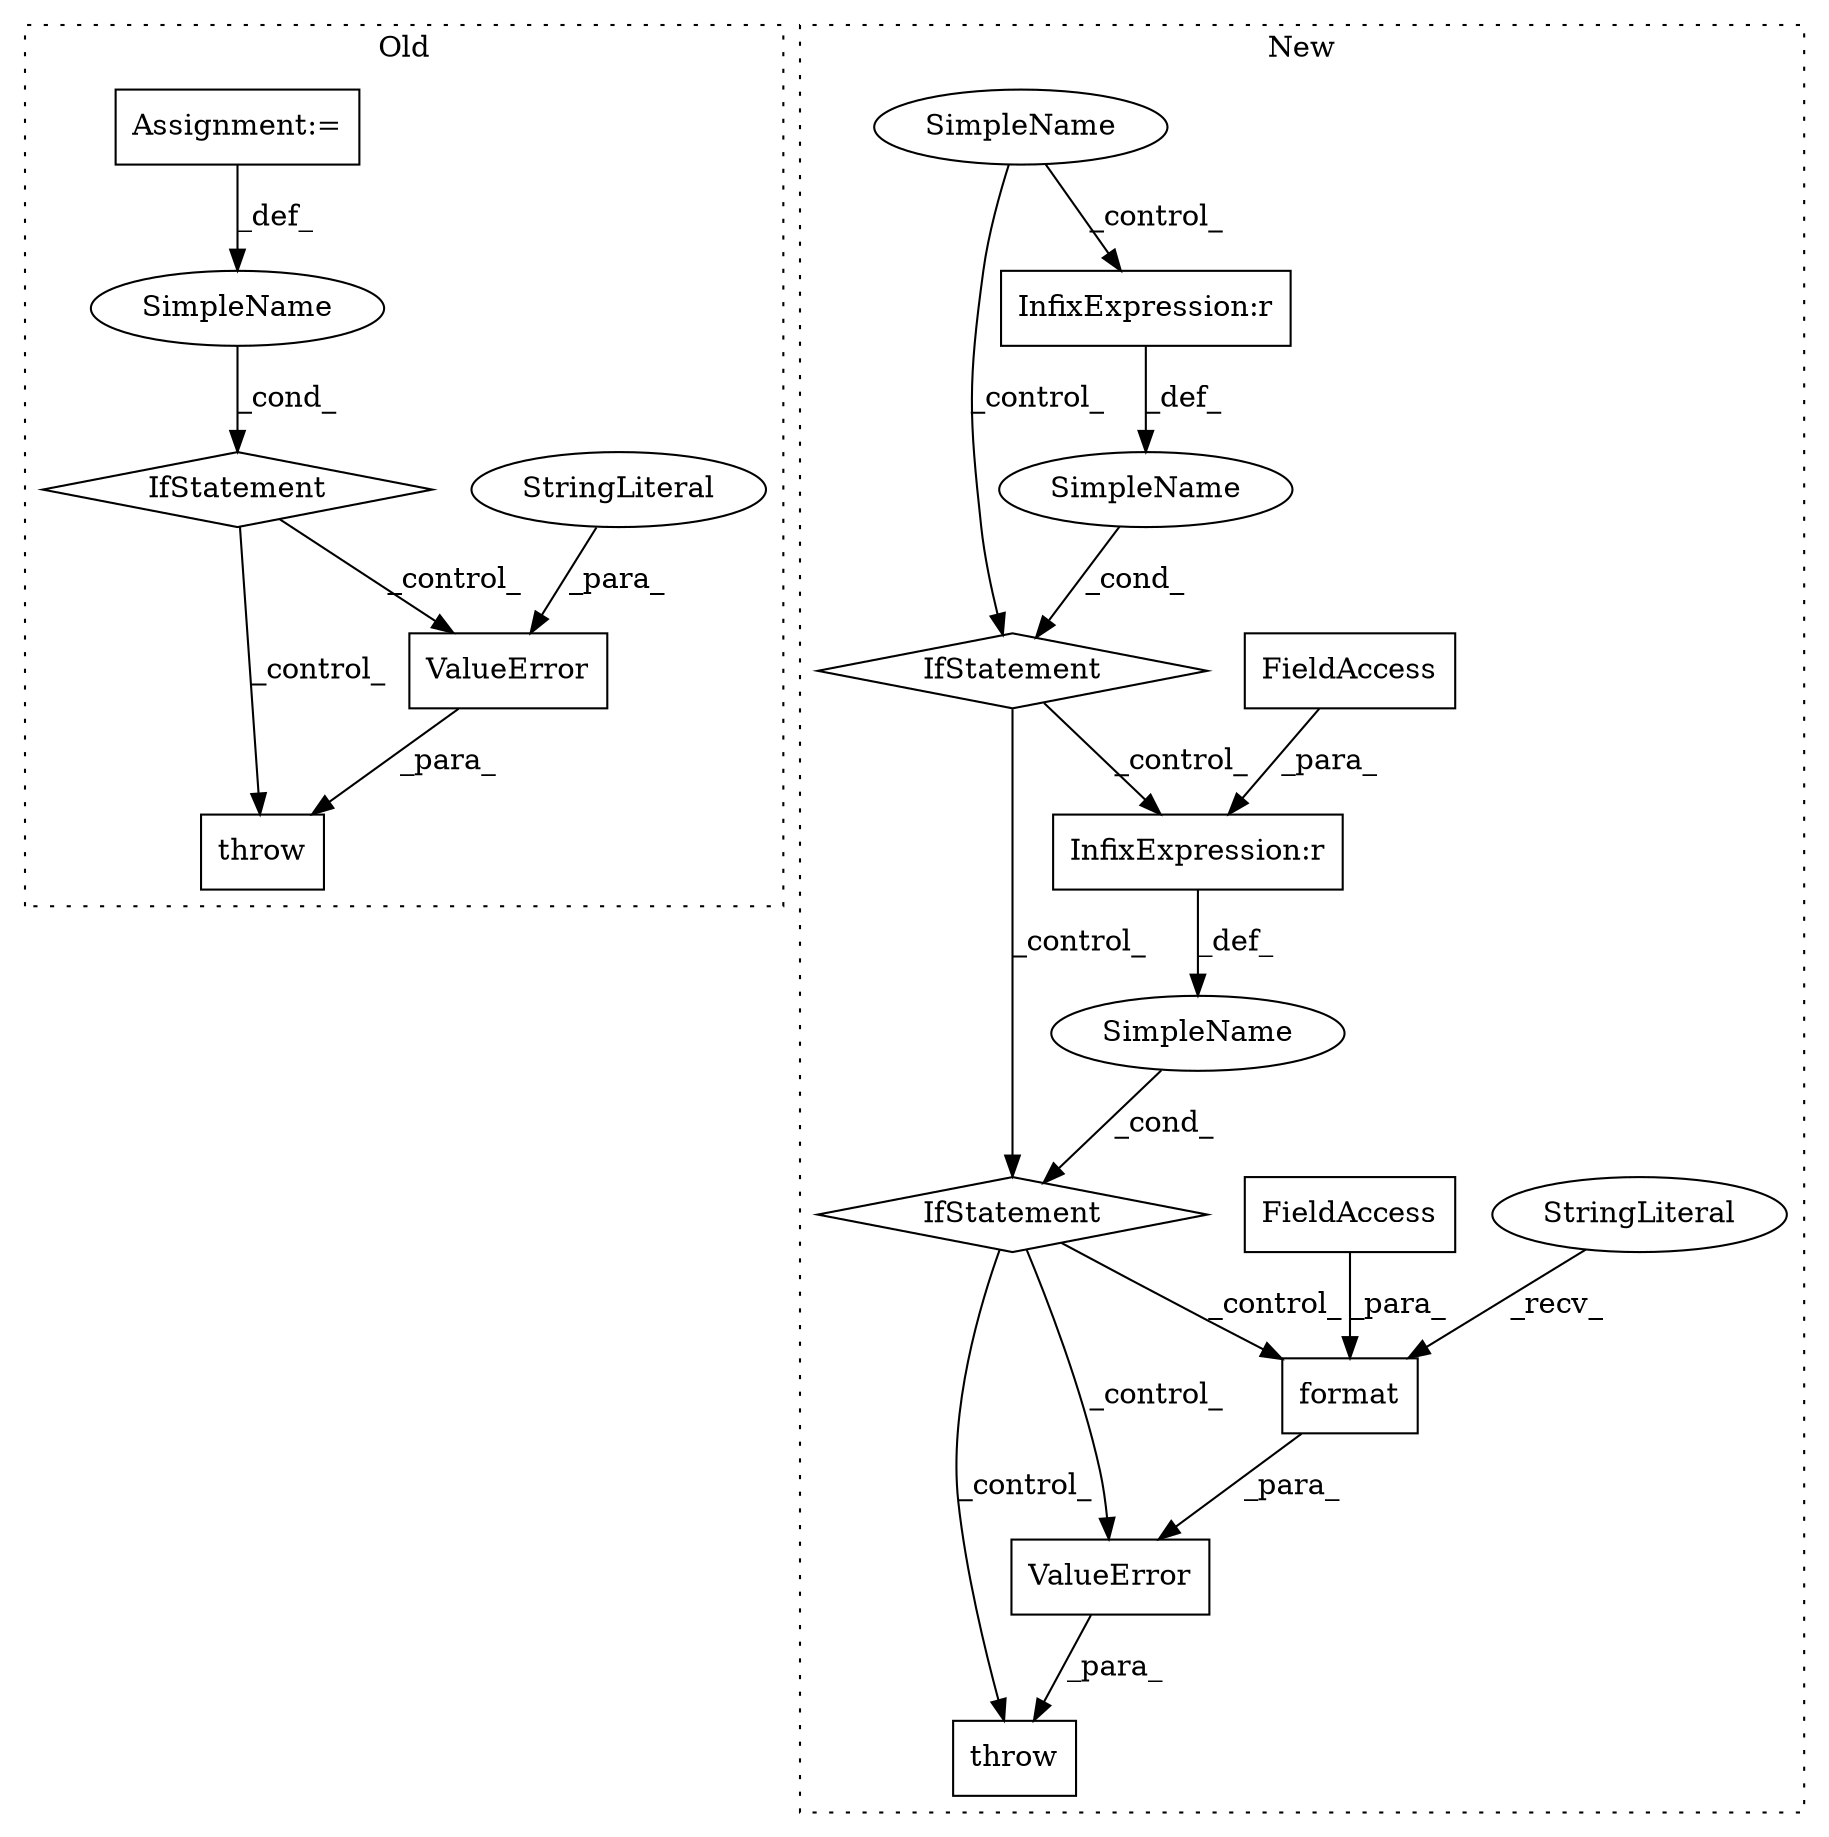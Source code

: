 digraph G {
subgraph cluster0 {
1 [label="throw" a="53" s="343" l="6" shape="box"];
4 [label="ValueError" a="32" s="349,393" l="11,1" shape="box"];
7 [label="StringLiteral" a="45" s="360" l="33" shape="ellipse"];
10 [label="SimpleName" a="42" s="" l="" shape="ellipse"];
12 [label="IfStatement" a="25" s="314,333" l="4,2" shape="diamond"];
19 [label="Assignment:=" a="7" s="282" l="1" shape="box"];
label = "Old";
style="dotted";
}
subgraph cluster1 {
2 [label="throw" a="53" s="783" l="6" shape="box"];
3 [label="ValueError" a="32" s="789,877" l="11,1" shape="box"];
5 [label="format" a="32" s="859,876" l="7,1" shape="box"];
6 [label="StringLiteral" a="45" s="800" l="58" shape="ellipse"];
8 [label="FieldAccess" a="22" s="866" l="10" shape="box"];
9 [label="SimpleName" a="42" s="" l="" shape="ellipse"];
11 [label="IfStatement" a="25" s="656,721" l="4,2" shape="diamond"];
13 [label="InfixExpression:r" a="27" s="710" l="4" shape="box"];
14 [label="FieldAccess" a="22" s="704" l="6" shape="box"];
15 [label="IfStatement" a="25" s="510,554" l="4,2" shape="diamond"];
16 [label="SimpleName" a="42" s="" l="" shape="ellipse"];
17 [label="SimpleName" a="42" s="" l="" shape="ellipse"];
18 [label="InfixExpression:r" a="27" s="542" l="4" shape="box"];
label = "New";
style="dotted";
}
3 -> 2 [label="_para_"];
4 -> 1 [label="_para_"];
5 -> 3 [label="_para_"];
6 -> 5 [label="_recv_"];
7 -> 4 [label="_para_"];
8 -> 5 [label="_para_"];
9 -> 11 [label="_cond_"];
10 -> 12 [label="_cond_"];
11 -> 2 [label="_control_"];
11 -> 3 [label="_control_"];
11 -> 5 [label="_control_"];
12 -> 4 [label="_control_"];
12 -> 1 [label="_control_"];
13 -> 9 [label="_def_"];
14 -> 13 [label="_para_"];
15 -> 11 [label="_control_"];
15 -> 13 [label="_control_"];
16 -> 15 [label="_cond_"];
17 -> 15 [label="_control_"];
17 -> 18 [label="_control_"];
18 -> 16 [label="_def_"];
19 -> 10 [label="_def_"];
}